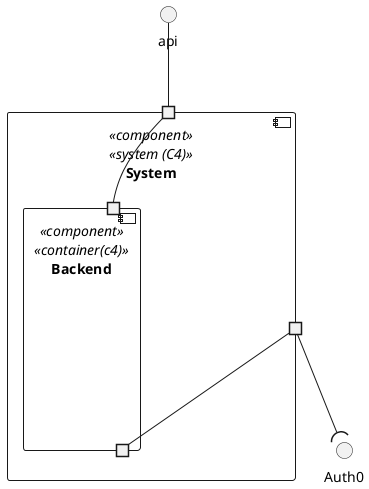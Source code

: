 @startuml
'https://plantuml.com/component-diagram

top to bottom direction
 
interface "api" as API
interface "Auth0" as AUTH0
 
component "System" <<component>> <<system (C4)>> {
  component "Backend" <<component>><<container(c4)>> as backend{
  portin " " as B1
  portout " " as B2
  }
  
  
  portin " " as P1
  portout " " as P2
}
 

P1 -- B1
B2 -- P2
API -- P1
P2 --( AUTH0
@enduml